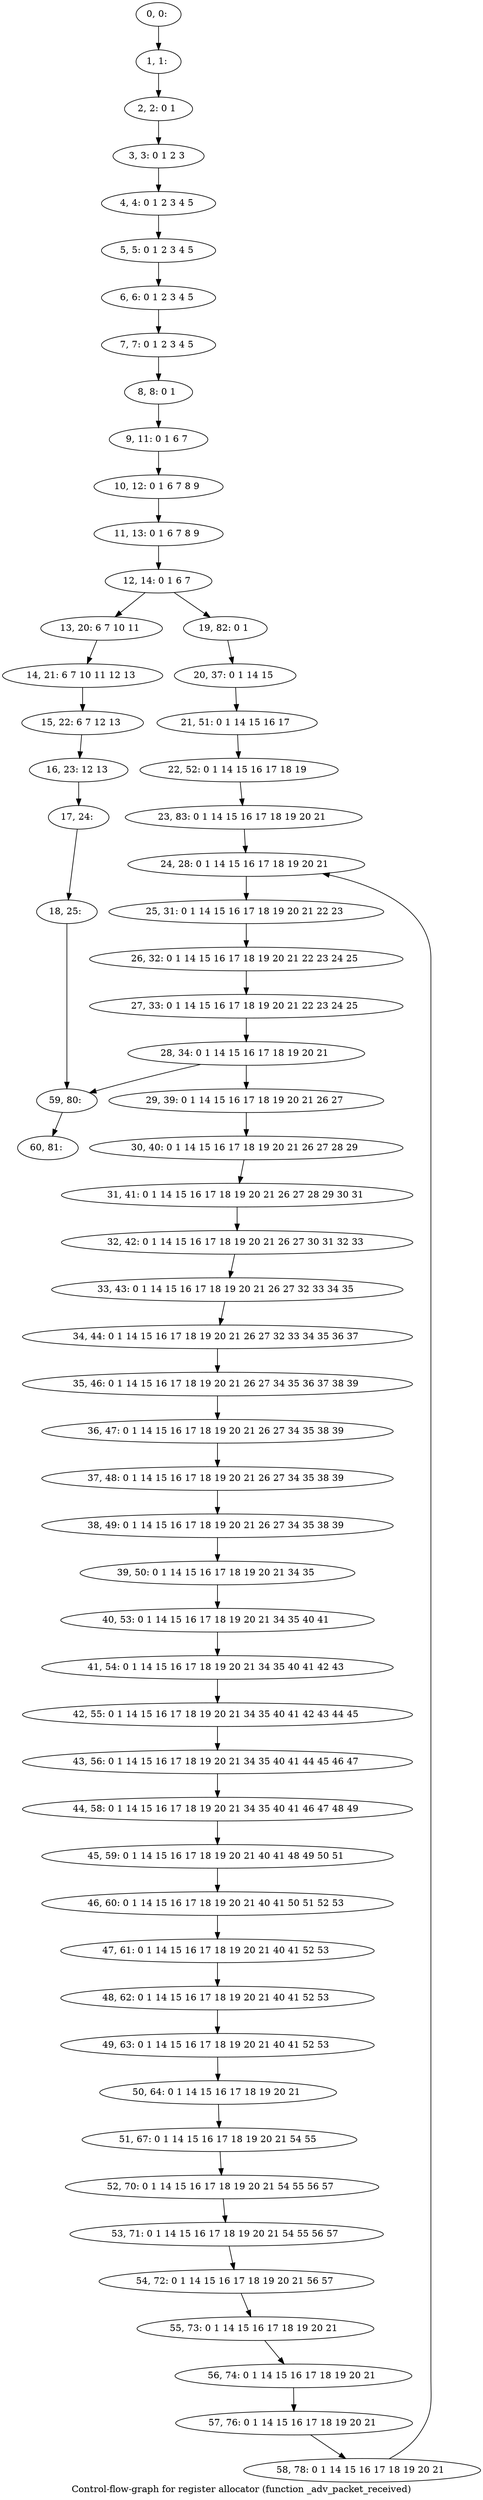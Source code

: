 digraph G {
graph [label="Control-flow-graph for register allocator (function _adv_packet_received)"]
0[label="0, 0: "];
1[label="1, 1: "];
2[label="2, 2: 0 1 "];
3[label="3, 3: 0 1 2 3 "];
4[label="4, 4: 0 1 2 3 4 5 "];
5[label="5, 5: 0 1 2 3 4 5 "];
6[label="6, 6: 0 1 2 3 4 5 "];
7[label="7, 7: 0 1 2 3 4 5 "];
8[label="8, 8: 0 1 "];
9[label="9, 11: 0 1 6 7 "];
10[label="10, 12: 0 1 6 7 8 9 "];
11[label="11, 13: 0 1 6 7 8 9 "];
12[label="12, 14: 0 1 6 7 "];
13[label="13, 20: 6 7 10 11 "];
14[label="14, 21: 6 7 10 11 12 13 "];
15[label="15, 22: 6 7 12 13 "];
16[label="16, 23: 12 13 "];
17[label="17, 24: "];
18[label="18, 25: "];
19[label="19, 82: 0 1 "];
20[label="20, 37: 0 1 14 15 "];
21[label="21, 51: 0 1 14 15 16 17 "];
22[label="22, 52: 0 1 14 15 16 17 18 19 "];
23[label="23, 83: 0 1 14 15 16 17 18 19 20 21 "];
24[label="24, 28: 0 1 14 15 16 17 18 19 20 21 "];
25[label="25, 31: 0 1 14 15 16 17 18 19 20 21 22 23 "];
26[label="26, 32: 0 1 14 15 16 17 18 19 20 21 22 23 24 25 "];
27[label="27, 33: 0 1 14 15 16 17 18 19 20 21 22 23 24 25 "];
28[label="28, 34: 0 1 14 15 16 17 18 19 20 21 "];
29[label="29, 39: 0 1 14 15 16 17 18 19 20 21 26 27 "];
30[label="30, 40: 0 1 14 15 16 17 18 19 20 21 26 27 28 29 "];
31[label="31, 41: 0 1 14 15 16 17 18 19 20 21 26 27 28 29 30 31 "];
32[label="32, 42: 0 1 14 15 16 17 18 19 20 21 26 27 30 31 32 33 "];
33[label="33, 43: 0 1 14 15 16 17 18 19 20 21 26 27 32 33 34 35 "];
34[label="34, 44: 0 1 14 15 16 17 18 19 20 21 26 27 32 33 34 35 36 37 "];
35[label="35, 46: 0 1 14 15 16 17 18 19 20 21 26 27 34 35 36 37 38 39 "];
36[label="36, 47: 0 1 14 15 16 17 18 19 20 21 26 27 34 35 38 39 "];
37[label="37, 48: 0 1 14 15 16 17 18 19 20 21 26 27 34 35 38 39 "];
38[label="38, 49: 0 1 14 15 16 17 18 19 20 21 26 27 34 35 38 39 "];
39[label="39, 50: 0 1 14 15 16 17 18 19 20 21 34 35 "];
40[label="40, 53: 0 1 14 15 16 17 18 19 20 21 34 35 40 41 "];
41[label="41, 54: 0 1 14 15 16 17 18 19 20 21 34 35 40 41 42 43 "];
42[label="42, 55: 0 1 14 15 16 17 18 19 20 21 34 35 40 41 42 43 44 45 "];
43[label="43, 56: 0 1 14 15 16 17 18 19 20 21 34 35 40 41 44 45 46 47 "];
44[label="44, 58: 0 1 14 15 16 17 18 19 20 21 34 35 40 41 46 47 48 49 "];
45[label="45, 59: 0 1 14 15 16 17 18 19 20 21 40 41 48 49 50 51 "];
46[label="46, 60: 0 1 14 15 16 17 18 19 20 21 40 41 50 51 52 53 "];
47[label="47, 61: 0 1 14 15 16 17 18 19 20 21 40 41 52 53 "];
48[label="48, 62: 0 1 14 15 16 17 18 19 20 21 40 41 52 53 "];
49[label="49, 63: 0 1 14 15 16 17 18 19 20 21 40 41 52 53 "];
50[label="50, 64: 0 1 14 15 16 17 18 19 20 21 "];
51[label="51, 67: 0 1 14 15 16 17 18 19 20 21 54 55 "];
52[label="52, 70: 0 1 14 15 16 17 18 19 20 21 54 55 56 57 "];
53[label="53, 71: 0 1 14 15 16 17 18 19 20 21 54 55 56 57 "];
54[label="54, 72: 0 1 14 15 16 17 18 19 20 21 56 57 "];
55[label="55, 73: 0 1 14 15 16 17 18 19 20 21 "];
56[label="56, 74: 0 1 14 15 16 17 18 19 20 21 "];
57[label="57, 76: 0 1 14 15 16 17 18 19 20 21 "];
58[label="58, 78: 0 1 14 15 16 17 18 19 20 21 "];
59[label="59, 80: "];
60[label="60, 81: "];
0->1 ;
1->2 ;
2->3 ;
3->4 ;
4->5 ;
5->6 ;
6->7 ;
7->8 ;
8->9 ;
9->10 ;
10->11 ;
11->12 ;
12->13 ;
12->19 ;
13->14 ;
14->15 ;
15->16 ;
16->17 ;
17->18 ;
18->59 ;
19->20 ;
20->21 ;
21->22 ;
22->23 ;
23->24 ;
24->25 ;
25->26 ;
26->27 ;
27->28 ;
28->29 ;
28->59 ;
29->30 ;
30->31 ;
31->32 ;
32->33 ;
33->34 ;
34->35 ;
35->36 ;
36->37 ;
37->38 ;
38->39 ;
39->40 ;
40->41 ;
41->42 ;
42->43 ;
43->44 ;
44->45 ;
45->46 ;
46->47 ;
47->48 ;
48->49 ;
49->50 ;
50->51 ;
51->52 ;
52->53 ;
53->54 ;
54->55 ;
55->56 ;
56->57 ;
57->58 ;
58->24 ;
59->60 ;
}
